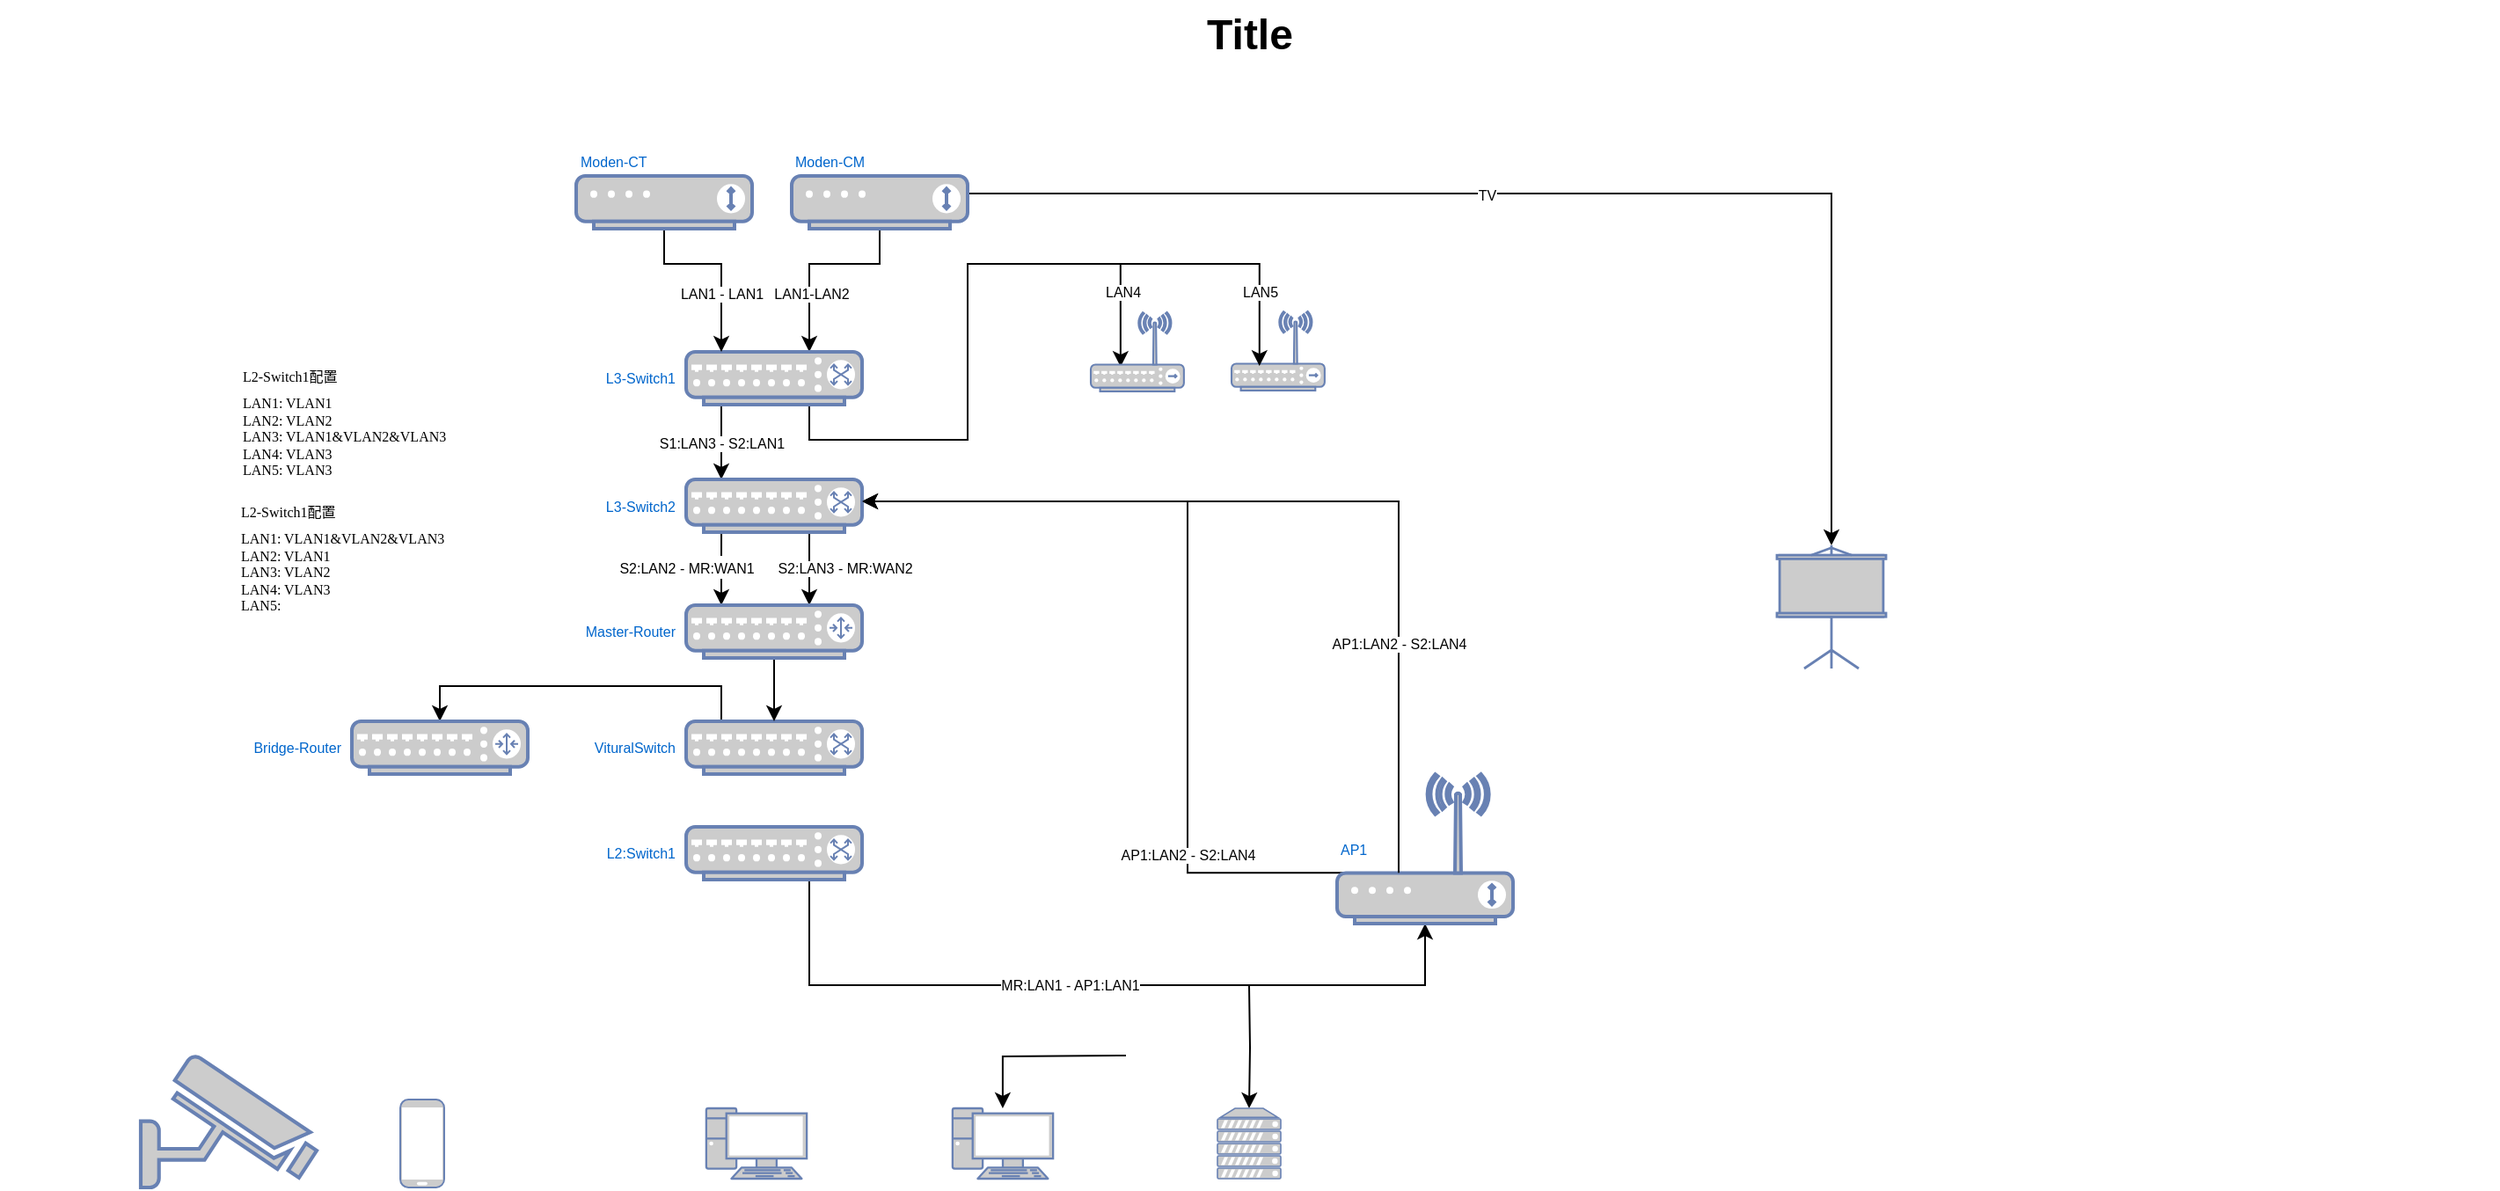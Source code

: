 <mxfile version="23.1.1" type="github">
  <diagram name="Page-1" id="197159a0-c6a4-9194-75a8-e4174976684c">
    <mxGraphModel dx="395" dy="239" grid="1" gridSize="10" guides="1" tooltips="1" connect="1" arrows="1" fold="1" page="1" pageScale="1.5" pageWidth="1169" pageHeight="826" background="none" math="0" shadow="0">
      <root>
        <mxCell id="0" style=";html=1;" />
        <mxCell id="1" style=";html=1;" parent="0" />
        <mxCell id="1257a543d1cacc4b-52" value="Title" style="text;strokeColor=none;fillColor=none;html=1;fontSize=24;fontStyle=1;verticalAlign=middle;align=center;" parent="1" vertex="1">
          <mxGeometry x="160" y="60" width="1420" height="40" as="geometry" />
        </mxCell>
        <mxCell id="6DIdfMdobOz-k1TR6Dgg-40" value="" style="edgeStyle=orthogonalEdgeStyle;rounded=0;orthogonalLoop=1;jettySize=auto;html=1;" edge="1" parent="1" source="6DIdfMdobOz-k1TR6Dgg-1" target="6DIdfMdobOz-k1TR6Dgg-25">
          <mxGeometry relative="1" as="geometry">
            <mxPoint x="710" y="264.999" as="sourcePoint" />
            <mxPoint x="1201" y="369.97" as="targetPoint" />
            <Array as="points">
              <mxPoint x="1201" y="170" />
            </Array>
          </mxGeometry>
        </mxCell>
        <mxCell id="6DIdfMdobOz-k1TR6Dgg-41" value="TV" style="edgeLabel;html=1;align=center;verticalAlign=middle;resizable=0;points=[];fontSize=8;" vertex="1" connectable="0" parent="6DIdfMdobOz-k1TR6Dgg-40">
          <mxGeometry x="-0.147" y="-1" relative="1" as="geometry">
            <mxPoint as="offset" />
          </mxGeometry>
        </mxCell>
        <mxCell id="6DIdfMdobOz-k1TR6Dgg-48" style="edgeStyle=orthogonalEdgeStyle;rounded=0;orthogonalLoop=1;jettySize=auto;html=1;" edge="1" parent="1" source="6DIdfMdobOz-k1TR6Dgg-1" target="6DIdfMdobOz-k1TR6Dgg-22">
          <mxGeometry relative="1" as="geometry">
            <Array as="points">
              <mxPoint x="660" y="210" />
              <mxPoint x="620" y="210" />
            </Array>
          </mxGeometry>
        </mxCell>
        <mxCell id="6DIdfMdobOz-k1TR6Dgg-49" value="LAN1-LAN2" style="edgeLabel;html=1;align=center;verticalAlign=middle;resizable=0;points=[];fontSize=8;" vertex="1" connectable="0" parent="6DIdfMdobOz-k1TR6Dgg-48">
          <mxGeometry x="0.397" y="1" relative="1" as="geometry">
            <mxPoint as="offset" />
          </mxGeometry>
        </mxCell>
        <mxCell id="6DIdfMdobOz-k1TR6Dgg-1" value="Moden-CM" style="fontColor=#0066CC;verticalAlign=bottom;verticalLabelPosition=top;labelPosition=center;align=left;html=1;outlineConnect=0;fillColor=#CCCCCC;strokeColor=#6881B3;gradientColor=none;gradientDirection=north;strokeWidth=2;shape=mxgraph.networks.modem;fontSize=8;" vertex="1" parent="1">
          <mxGeometry x="610" y="160" width="100" height="30" as="geometry" />
        </mxCell>
        <mxCell id="6DIdfMdobOz-k1TR6Dgg-2" value="" style="fontColor=#0066CC;verticalAlign=top;verticalLabelPosition=bottom;labelPosition=center;align=center;html=1;outlineConnect=0;fillColor=#CCCCCC;strokeColor=#6881B3;gradientColor=none;gradientDirection=north;strokeWidth=2;shape=mxgraph.networks.pc;" vertex="1" parent="1">
          <mxGeometry x="561.43" y="690" width="57.14" height="40" as="geometry" />
        </mxCell>
        <mxCell id="6DIdfMdobOz-k1TR6Dgg-10" value="" style="edgeStyle=orthogonalEdgeStyle;rounded=0;orthogonalLoop=1;jettySize=auto;html=1;" edge="1" parent="1" target="6DIdfMdobOz-k1TR6Dgg-6">
          <mxGeometry relative="1" as="geometry">
            <mxPoint x="870" y="620" as="sourcePoint" />
          </mxGeometry>
        </mxCell>
        <mxCell id="6DIdfMdobOz-k1TR6Dgg-61" value="" style="edgeStyle=orthogonalEdgeStyle;rounded=0;orthogonalLoop=1;jettySize=auto;html=1;" edge="1" parent="1" target="6DIdfMdobOz-k1TR6Dgg-69">
          <mxGeometry relative="1" as="geometry">
            <mxPoint x="570.029" y="360" as="sourcePoint" />
            <mxPoint x="570.029" y="402.5" as="targetPoint" />
            <Array as="points">
              <mxPoint x="570" y="380" />
              <mxPoint x="570" y="380" />
            </Array>
          </mxGeometry>
        </mxCell>
        <mxCell id="6DIdfMdobOz-k1TR6Dgg-63" value="&lt;font style=&quot;font-size: 8px;&quot;&gt;S2:LAN2 - MR:WAN1&lt;/font&gt;" style="edgeLabel;html=1;align=center;verticalAlign=middle;resizable=0;points=[];fontSize=11;" vertex="1" connectable="0" parent="6DIdfMdobOz-k1TR6Dgg-61">
          <mxGeometry x="-0.018" relative="1" as="geometry">
            <mxPoint x="-20" as="offset" />
          </mxGeometry>
        </mxCell>
        <mxCell id="6DIdfMdobOz-k1TR6Dgg-62" value="" style="edgeStyle=orthogonalEdgeStyle;rounded=0;orthogonalLoop=1;jettySize=auto;html=1;" edge="1" parent="1" target="6DIdfMdobOz-k1TR6Dgg-69">
          <mxGeometry relative="1" as="geometry">
            <mxPoint x="620.029" y="360" as="sourcePoint" />
            <mxPoint x="620.029" y="402.5" as="targetPoint" />
            <Array as="points">
              <mxPoint x="620" y="370" />
              <mxPoint x="620" y="370" />
            </Array>
          </mxGeometry>
        </mxCell>
        <mxCell id="6DIdfMdobOz-k1TR6Dgg-64" value="S2:LAN3 - MR:WAN2" style="edgeLabel;html=1;align=center;verticalAlign=middle;resizable=0;points=[];fontSize=8;" vertex="1" connectable="0" parent="6DIdfMdobOz-k1TR6Dgg-62">
          <mxGeometry x="-0.099" y="1" relative="1" as="geometry">
            <mxPoint x="19" y="3" as="offset" />
          </mxGeometry>
        </mxCell>
        <mxCell id="6DIdfMdobOz-k1TR6Dgg-65" value="" style="edgeStyle=orthogonalEdgeStyle;rounded=0;orthogonalLoop=1;jettySize=auto;html=1;exitX=0.35;exitY=0.66;exitDx=0;exitDy=0;exitPerimeter=0;" edge="1" parent="1" source="6DIdfMdobOz-k1TR6Dgg-31" target="6DIdfMdobOz-k1TR6Dgg-70">
          <mxGeometry relative="1" as="geometry">
            <mxPoint x="680" y="330" as="targetPoint" />
            <Array as="points">
              <mxPoint x="835" y="345" />
            </Array>
          </mxGeometry>
        </mxCell>
        <mxCell id="6DIdfMdobOz-k1TR6Dgg-66" value="AP1:LAN2 - S2:LAN4" style="edgeLabel;html=1;align=center;verticalAlign=middle;resizable=0;points=[];fontSize=8;" vertex="1" connectable="0" parent="6DIdfMdobOz-k1TR6Dgg-65">
          <mxGeometry x="-0.524" relative="1" as="geometry">
            <mxPoint y="-7" as="offset" />
          </mxGeometry>
        </mxCell>
        <mxCell id="6DIdfMdobOz-k1TR6Dgg-67" style="edgeStyle=orthogonalEdgeStyle;rounded=0;orthogonalLoop=1;jettySize=auto;html=1;" edge="1" parent="1" source="6DIdfMdobOz-k1TR6Dgg-73" target="6DIdfMdobOz-k1TR6Dgg-31">
          <mxGeometry relative="1" as="geometry">
            <mxPoint x="650" y="417.486" as="sourcePoint" />
            <Array as="points">
              <mxPoint x="620" y="620" />
              <mxPoint x="970" y="620" />
            </Array>
          </mxGeometry>
        </mxCell>
        <mxCell id="6DIdfMdobOz-k1TR6Dgg-68" value="MR:LAN1 - AP1:LAN1" style="edgeLabel;html=1;align=center;verticalAlign=middle;resizable=0;points=[];fontSize=8;" vertex="1" connectable="0" parent="6DIdfMdobOz-k1TR6Dgg-67">
          <mxGeometry x="0.006" relative="1" as="geometry">
            <mxPoint x="-16" as="offset" />
          </mxGeometry>
        </mxCell>
        <mxCell id="6DIdfMdobOz-k1TR6Dgg-5" value="" style="fontColor=#0066CC;verticalAlign=top;verticalLabelPosition=bottom;labelPosition=center;align=center;html=1;outlineConnect=0;fillColor=#CCCCCC;strokeColor=#6881B3;gradientColor=none;gradientDirection=north;strokeWidth=2;shape=mxgraph.networks.wireless_hub;points=[[0.02,0.94,0,0,0],[0.3,0.69,0,0,0],[0.5,1,0,0,0],[0.55,0,0,0,0],[0.82,0,0,0,0],[0.98,0.94,0,0,0],[1,0.7,0,0,0]];" vertex="1" parent="1">
          <mxGeometry x="860" y="237" width="52.94" height="45" as="geometry" />
        </mxCell>
        <mxCell id="6DIdfMdobOz-k1TR6Dgg-6" value="" style="fontColor=#0066CC;verticalAlign=top;verticalLabelPosition=bottom;labelPosition=center;align=center;html=1;outlineConnect=0;fillColor=#CCCCCC;strokeColor=#6881B3;gradientColor=none;gradientDirection=north;strokeWidth=2;shape=mxgraph.networks.server;" vertex="1" parent="1">
          <mxGeometry x="852" y="690" width="36" height="40" as="geometry" />
        </mxCell>
        <mxCell id="6DIdfMdobOz-k1TR6Dgg-19" style="edgeStyle=orthogonalEdgeStyle;rounded=0;orthogonalLoop=1;jettySize=auto;html=1;" edge="1" parent="1" target="6DIdfMdobOz-k1TR6Dgg-16">
          <mxGeometry relative="1" as="geometry">
            <mxPoint x="800" y="660" as="sourcePoint" />
          </mxGeometry>
        </mxCell>
        <mxCell id="6DIdfMdobOz-k1TR6Dgg-74" style="edgeStyle=orthogonalEdgeStyle;rounded=0;orthogonalLoop=1;jettySize=auto;html=1;" edge="1" parent="1" source="6DIdfMdobOz-k1TR6Dgg-11" target="6DIdfMdobOz-k1TR6Dgg-71">
          <mxGeometry relative="1" as="geometry">
            <Array as="points">
              <mxPoint x="570" y="450" />
              <mxPoint x="410" y="450" />
            </Array>
          </mxGeometry>
        </mxCell>
        <mxCell id="6DIdfMdobOz-k1TR6Dgg-11" value="VituralSwitch" style="fontColor=#0066CC;verticalAlign=middle;verticalLabelPosition=middle;labelPosition=left;align=right;html=1;outlineConnect=0;fillColor=#CCCCCC;strokeColor=#6881B3;gradientColor=none;gradientDirection=north;strokeWidth=2;shape=mxgraph.networks.switch;fontSize=8;spacingRight=5;" vertex="1" parent="1">
          <mxGeometry x="550" y="470" width="100" height="30" as="geometry" />
        </mxCell>
        <mxCell id="6DIdfMdobOz-k1TR6Dgg-16" value="" style="fontColor=#0066CC;verticalAlign=top;verticalLabelPosition=bottom;labelPosition=center;align=center;html=1;outlineConnect=0;fillColor=#CCCCCC;strokeColor=#6881B3;gradientColor=none;gradientDirection=north;strokeWidth=2;shape=mxgraph.networks.pc;" vertex="1" parent="1">
          <mxGeometry x="701.43" y="690" width="57.14" height="40" as="geometry" />
        </mxCell>
        <mxCell id="6DIdfMdobOz-k1TR6Dgg-20" value="" style="fontColor=#0066CC;verticalAlign=top;verticalLabelPosition=bottom;labelPosition=center;align=center;html=1;outlineConnect=0;fillColor=#CCCCCC;strokeColor=#6881B3;gradientColor=none;gradientDirection=north;strokeWidth=2;shape=mxgraph.networks.mobile;" vertex="1" parent="1">
          <mxGeometry x="387.5" y="685" width="25" height="50" as="geometry" />
        </mxCell>
        <mxCell id="6DIdfMdobOz-k1TR6Dgg-33" style="edgeStyle=orthogonalEdgeStyle;rounded=0;orthogonalLoop=1;jettySize=auto;html=1;entryX=0.32;entryY=0.69;entryDx=0;entryDy=0;entryPerimeter=0;" edge="1" parent="1" source="6DIdfMdobOz-k1TR6Dgg-22" target="6DIdfMdobOz-k1TR6Dgg-30">
          <mxGeometry relative="1" as="geometry">
            <Array as="points">
              <mxPoint x="620" y="310" />
              <mxPoint x="710" y="310" />
              <mxPoint x="710" y="210" />
              <mxPoint x="797" y="210" />
            </Array>
          </mxGeometry>
        </mxCell>
        <mxCell id="6DIdfMdobOz-k1TR6Dgg-38" value="LAN4" style="edgeLabel;html=1;align=center;verticalAlign=middle;resizable=0;points=[];fontSize=8;" vertex="1" connectable="0" parent="6DIdfMdobOz-k1TR6Dgg-33">
          <mxGeometry x="0.721" y="1" relative="1" as="geometry">
            <mxPoint y="7" as="offset" />
          </mxGeometry>
        </mxCell>
        <mxCell id="6DIdfMdobOz-k1TR6Dgg-34" style="edgeStyle=orthogonalEdgeStyle;rounded=0;orthogonalLoop=1;jettySize=auto;html=1;entryX=0.3;entryY=0.69;entryDx=0;entryDy=0;entryPerimeter=0;" edge="1" parent="1" source="6DIdfMdobOz-k1TR6Dgg-22" target="6DIdfMdobOz-k1TR6Dgg-5">
          <mxGeometry relative="1" as="geometry">
            <Array as="points">
              <mxPoint x="620" y="310" />
              <mxPoint x="710" y="310" />
              <mxPoint x="710" y="210" />
              <mxPoint x="876" y="210" />
            </Array>
          </mxGeometry>
        </mxCell>
        <mxCell id="6DIdfMdobOz-k1TR6Dgg-39" value="LAN5" style="edgeLabel;html=1;align=center;verticalAlign=middle;resizable=0;points=[];fontSize=8;" vertex="1" connectable="0" parent="6DIdfMdobOz-k1TR6Dgg-34">
          <mxGeometry x="0.8" relative="1" as="geometry">
            <mxPoint y="1" as="offset" />
          </mxGeometry>
        </mxCell>
        <mxCell id="6DIdfMdobOz-k1TR6Dgg-50" value="" style="edgeStyle=orthogonalEdgeStyle;rounded=0;orthogonalLoop=1;jettySize=auto;html=1;" edge="1" parent="1" source="6DIdfMdobOz-k1TR6Dgg-22" target="6DIdfMdobOz-k1TR6Dgg-70">
          <mxGeometry relative="1" as="geometry">
            <mxPoint x="570.029" y="330" as="targetPoint" />
            <Array as="points">
              <mxPoint x="570" y="310" />
              <mxPoint x="570" y="310" />
            </Array>
          </mxGeometry>
        </mxCell>
        <mxCell id="6DIdfMdobOz-k1TR6Dgg-54" value="S1:LAN3 - S2:LAN1" style="edgeLabel;html=1;align=center;verticalAlign=middle;resizable=0;points=[];fontSize=8;" vertex="1" connectable="0" parent="6DIdfMdobOz-k1TR6Dgg-50">
          <mxGeometry x="-0.043" y="1" relative="1" as="geometry">
            <mxPoint x="-1" y="1" as="offset" />
          </mxGeometry>
        </mxCell>
        <mxCell id="6DIdfMdobOz-k1TR6Dgg-22" value="L3-Switch1" style="fontColor=#0066CC;verticalAlign=middle;verticalLabelPosition=middle;labelPosition=left;align=right;html=1;outlineConnect=0;fillColor=#CCCCCC;strokeColor=#6881B3;gradientColor=none;gradientDirection=north;strokeWidth=2;shape=mxgraph.networks.switch;fontSize=8;spacingLeft=0;spacingRight=5;" vertex="1" parent="1">
          <mxGeometry x="550" y="260" width="100" height="30" as="geometry" />
        </mxCell>
        <mxCell id="6DIdfMdobOz-k1TR6Dgg-24" value="" style="fontColor=#0066CC;verticalAlign=top;verticalLabelPosition=bottom;labelPosition=center;align=center;html=1;outlineConnect=0;fillColor=#CCCCCC;strokeColor=#6881B3;gradientColor=none;gradientDirection=north;strokeWidth=2;shape=mxgraph.networks.security_camera;" vertex="1" parent="1">
          <mxGeometry x="240" y="660" width="100" height="75" as="geometry" />
        </mxCell>
        <mxCell id="6DIdfMdobOz-k1TR6Dgg-25" value="" style="fontColor=#0066CC;verticalAlign=top;verticalLabelPosition=bottom;labelPosition=center;align=center;html=1;outlineConnect=0;fillColor=#CCCCCC;strokeColor=#6881B3;gradientColor=none;gradientDirection=north;strokeWidth=2;shape=mxgraph.networks.video_projector_screen;" vertex="1" parent="1">
          <mxGeometry x="1170" y="370" width="62" height="70" as="geometry" />
        </mxCell>
        <mxCell id="6DIdfMdobOz-k1TR6Dgg-30" value="" style="fontColor=#0066CC;verticalAlign=top;verticalLabelPosition=bottom;labelPosition=center;align=center;html=1;outlineConnect=0;fillColor=#CCCCCC;strokeColor=#6881B3;gradientColor=none;gradientDirection=north;strokeWidth=2;shape=mxgraph.networks.wireless_hub;points=[[0,0.7,0,0,0],[0.02,0.94,0,0,0],[0.32,0.69,0,0,0],[0.5,1,0,0,0],[0.55,0,0,0,0],[0.82,0,0,0,0],[0.98,0.94,0,0,0],[1,0.7,0,0,0]];" vertex="1" parent="1">
          <mxGeometry x="780" y="237.5" width="52.94" height="45" as="geometry" />
        </mxCell>
        <mxCell id="6DIdfMdobOz-k1TR6Dgg-31" value="AP1" style="fontColor=#0066CC;verticalAlign=middle;verticalLabelPosition=middle;labelPosition=center;align=left;html=1;outlineConnect=0;fillColor=#CCCCCC;strokeColor=#6881B3;gradientColor=none;gradientDirection=north;strokeWidth=2;shape=mxgraph.networks.wireless_modem;spacingRight=5;spacingBottom=0;spacingTop=0;fontSize=8;points=[[0.35,0.66,0,0,0]];" vertex="1" parent="1">
          <mxGeometry x="920" y="500" width="100" height="85" as="geometry" />
        </mxCell>
        <mxCell id="6DIdfMdobOz-k1TR6Dgg-46" style="edgeStyle=orthogonalEdgeStyle;rounded=0;orthogonalLoop=1;jettySize=auto;html=1;" edge="1" parent="1" source="6DIdfMdobOz-k1TR6Dgg-43" target="6DIdfMdobOz-k1TR6Dgg-22">
          <mxGeometry relative="1" as="geometry">
            <Array as="points">
              <mxPoint x="538" y="210" />
              <mxPoint x="570" y="210" />
            </Array>
          </mxGeometry>
        </mxCell>
        <mxCell id="6DIdfMdobOz-k1TR6Dgg-47" value="LAN1 - LAN1" style="edgeLabel;html=1;align=center;verticalAlign=middle;resizable=0;points=[];fontSize=8;" vertex="1" connectable="0" parent="6DIdfMdobOz-k1TR6Dgg-46">
          <mxGeometry x="0.345" relative="1" as="geometry">
            <mxPoint as="offset" />
          </mxGeometry>
        </mxCell>
        <mxCell id="6DIdfMdobOz-k1TR6Dgg-43" value="Moden-CT" style="fontColor=#0066CC;verticalAlign=bottom;verticalLabelPosition=top;labelPosition=center;align=left;html=1;outlineConnect=0;fillColor=#CCCCCC;strokeColor=#6881B3;gradientColor=none;gradientDirection=north;strokeWidth=2;shape=mxgraph.networks.modem;fontSize=8;" vertex="1" parent="1">
          <mxGeometry x="487.5" y="160" width="100" height="30" as="geometry" />
        </mxCell>
        <mxCell id="6DIdfMdobOz-k1TR6Dgg-57" value="&lt;h1 style=&quot;font-size: 8px;&quot;&gt;&lt;span style=&quot;background-color: initial; font-weight: normal;&quot;&gt;L2-Switch1配置&lt;/span&gt;&lt;/h1&gt;&lt;div&gt;LAN1: VLAN1&lt;/div&gt;&lt;div&gt;LAN2: VLAN2&lt;br&gt;&lt;/div&gt;&lt;div&gt;LAN3: VLAN1&amp;amp;VLAN2&amp;amp;VLAN3&lt;/div&gt;&lt;div&gt;LAN4: VLAN3&lt;/div&gt;&lt;div&gt;LAN5: VLAN3&lt;br&gt;&lt;/div&gt;" style="text;html=1;strokeColor=none;fillColor=none;spacing=0;spacingTop=-20;whiteSpace=wrap;overflow=hidden;rounded=0;fontSize=8;verticalAlign=bottom;fontStyle=0;fontFamily=Garamond;" vertex="1" parent="1">
          <mxGeometry x="297.5" y="282.5" width="152.5" height="50" as="geometry" />
        </mxCell>
        <mxCell id="6DIdfMdobOz-k1TR6Dgg-60" value="&lt;h1 style=&quot;font-size: 8px;&quot;&gt;&lt;span style=&quot;background-color: initial; font-weight: normal;&quot;&gt;L2-Switch1配置&lt;/span&gt;&lt;/h1&gt;&lt;div&gt;LAN1: VLAN1&amp;amp;VLAN2&amp;amp;VLAN3&lt;/div&gt;&lt;div&gt;LAN2: VLAN1&lt;br&gt;&lt;/div&gt;&lt;div&gt;LAN3: VLAN2&lt;/div&gt;&lt;div&gt;LAN4: VLAN3&lt;/div&gt;&lt;div&gt;LAN5:&amp;nbsp;&lt;/div&gt;" style="text;html=1;strokeColor=none;fillColor=none;spacing=0;spacingTop=-20;whiteSpace=wrap;overflow=hidden;rounded=0;fontSize=8;verticalAlign=bottom;fontStyle=0;fontFamily=Garamond;" vertex="1" parent="1">
          <mxGeometry x="296.5" y="360" width="152.5" height="50" as="geometry" />
        </mxCell>
        <mxCell id="6DIdfMdobOz-k1TR6Dgg-72" value="" style="edgeStyle=orthogonalEdgeStyle;rounded=0;orthogonalLoop=1;jettySize=auto;html=1;" edge="1" parent="1" source="6DIdfMdobOz-k1TR6Dgg-69" target="6DIdfMdobOz-k1TR6Dgg-11">
          <mxGeometry relative="1" as="geometry" />
        </mxCell>
        <mxCell id="6DIdfMdobOz-k1TR6Dgg-69" value="Master-Router" style="fontColor=#0066CC;verticalAlign=middle;verticalLabelPosition=middle;labelPosition=left;align=right;html=1;outlineConnect=0;fillColor=#CCCCCC;strokeColor=#6881B3;gradientColor=none;gradientDirection=north;strokeWidth=2;shape=mxgraph.networks.router;fontSize=8;spacingRight=5;" vertex="1" parent="1">
          <mxGeometry x="550" y="404" width="100" height="30" as="geometry" />
        </mxCell>
        <mxCell id="6DIdfMdobOz-k1TR6Dgg-70" value="L3-Switch2" style="fontColor=#0066CC;verticalAlign=middle;verticalLabelPosition=middle;labelPosition=left;align=right;html=1;outlineConnect=0;fillColor=#CCCCCC;strokeColor=#6881B3;gradientColor=none;gradientDirection=north;strokeWidth=2;shape=mxgraph.networks.switch;fontSize=8;spacingRight=5;" vertex="1" parent="1">
          <mxGeometry x="550" y="332.5" width="100" height="30" as="geometry" />
        </mxCell>
        <mxCell id="6DIdfMdobOz-k1TR6Dgg-71" value="Bridge-Router" style="fontColor=#0066CC;verticalAlign=middle;verticalLabelPosition=middle;labelPosition=left;align=right;html=1;outlineConnect=0;fillColor=#CCCCCC;strokeColor=#6881B3;gradientColor=none;gradientDirection=north;strokeWidth=2;shape=mxgraph.networks.router;fontSize=8;spacingRight=5;" vertex="1" parent="1">
          <mxGeometry x="360" y="470" width="100" height="30" as="geometry" />
        </mxCell>
        <mxCell id="6DIdfMdobOz-k1TR6Dgg-73" value="L2:Switch1" style="fontColor=#0066CC;verticalAlign=middle;verticalLabelPosition=middle;labelPosition=left;align=right;html=1;outlineConnect=0;fillColor=#CCCCCC;strokeColor=#6881B3;gradientColor=none;gradientDirection=north;strokeWidth=2;shape=mxgraph.networks.switch;fontSize=8;spacingRight=5;" vertex="1" parent="1">
          <mxGeometry x="550" y="530" width="100" height="30" as="geometry" />
        </mxCell>
        <mxCell id="6DIdfMdobOz-k1TR6Dgg-75" value="" style="edgeStyle=orthogonalEdgeStyle;rounded=0;orthogonalLoop=1;jettySize=auto;html=1;exitX=0.35;exitY=0.66;exitDx=0;exitDy=0;exitPerimeter=0;" edge="1" parent="1" source="6DIdfMdobOz-k1TR6Dgg-31" target="6DIdfMdobOz-k1TR6Dgg-70">
          <mxGeometry relative="1" as="geometry">
            <mxPoint x="955" y="556" as="sourcePoint" />
            <mxPoint x="650" y="345" as="targetPoint" />
            <Array as="points">
              <mxPoint x="955" y="345" />
            </Array>
          </mxGeometry>
        </mxCell>
        <mxCell id="6DIdfMdobOz-k1TR6Dgg-76" value="AP1:LAN2 - S2:LAN4" style="edgeLabel;html=1;align=center;verticalAlign=middle;resizable=0;points=[];fontSize=8;" vertex="1" connectable="0" parent="6DIdfMdobOz-k1TR6Dgg-75">
          <mxGeometry x="-0.524" relative="1" as="geometry">
            <mxPoint y="-7" as="offset" />
          </mxGeometry>
        </mxCell>
      </root>
    </mxGraphModel>
  </diagram>
</mxfile>
